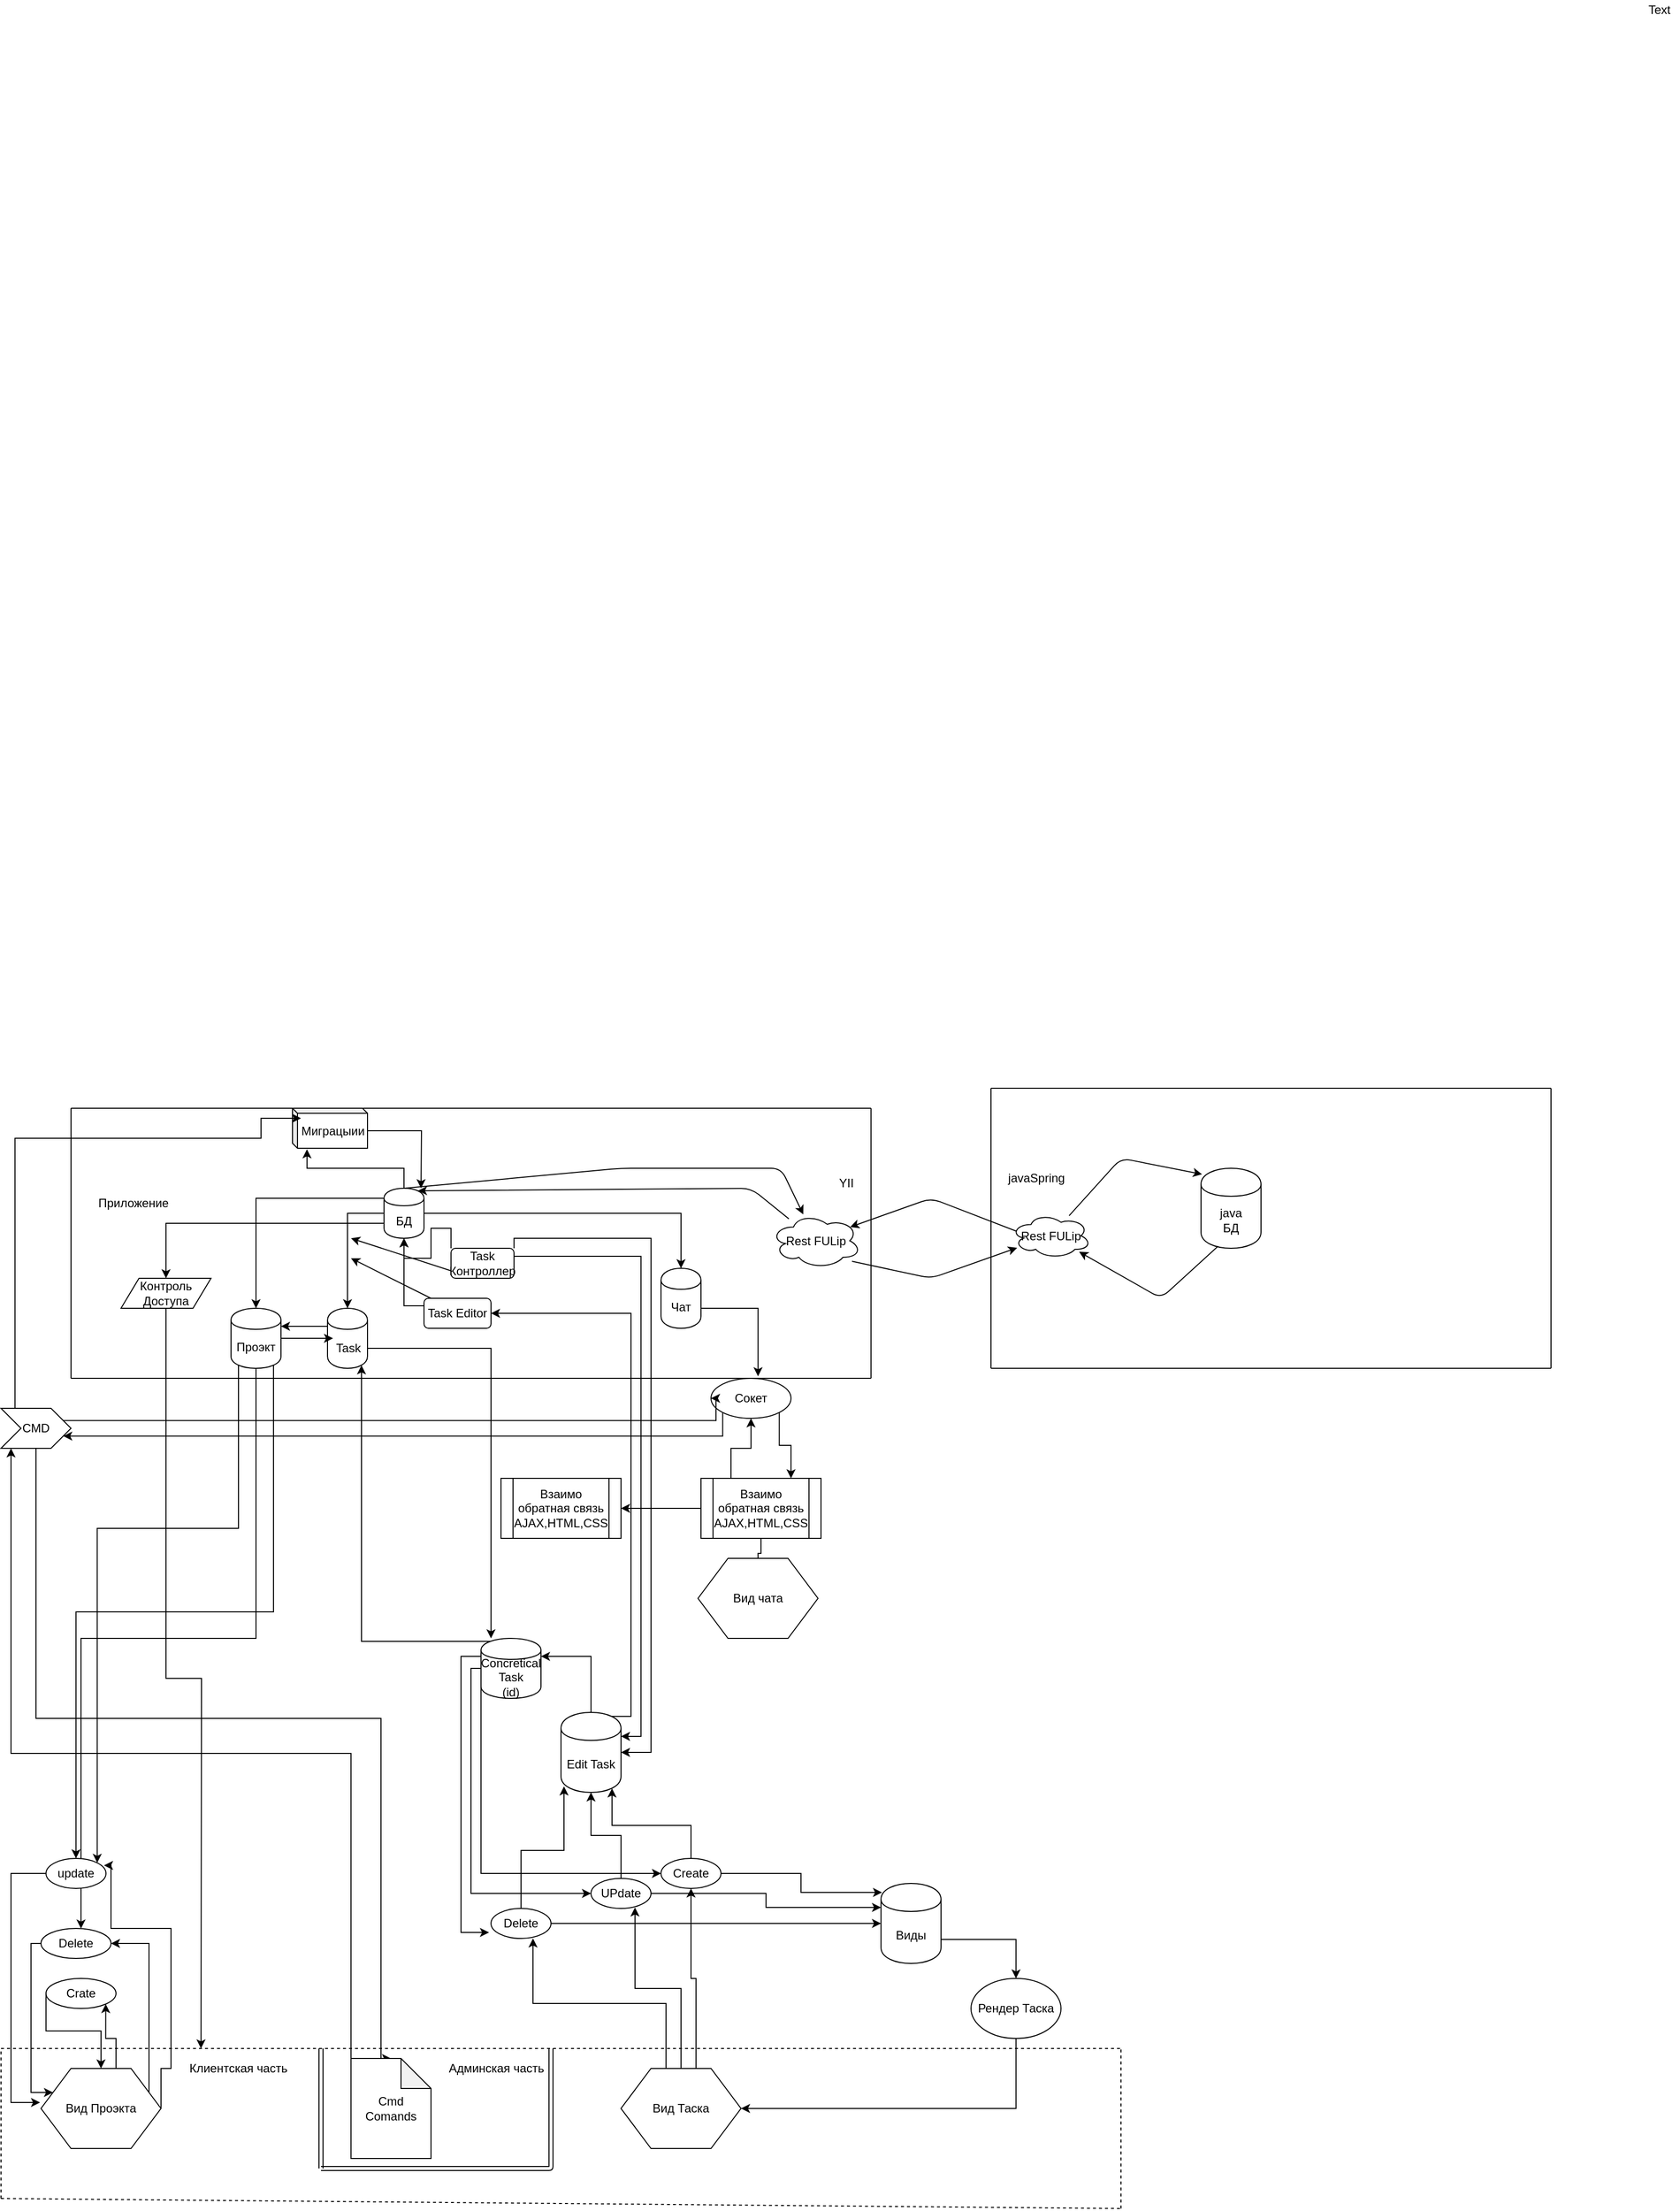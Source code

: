 <mxfile version="12.7.0" type="github"><diagram id="pHRPmIqtmcLInsVRvv9W" name="Page-1"><mxGraphModel dx="1422" dy="1963" grid="1" gridSize="10" guides="1" tooltips="1" connect="1" arrows="1" fold="1" page="1" pageScale="1" pageWidth="827" pageHeight="1169" math="0" shadow="0"><root><mxCell id="0"/><mxCell id="1" parent="0"/><mxCell id="Qgxlo258zVe_u0WC3ZN--4" value="" style="edgeStyle=orthogonalEdgeStyle;rounded=0;orthogonalLoop=1;jettySize=auto;html=1;" parent="1" source="Qgxlo258zVe_u0WC3ZN--1" target="Qgxlo258zVe_u0WC3ZN--3" edge="1"><mxGeometry relative="1" as="geometry"/></mxCell><mxCell id="Qgxlo258zVe_u0WC3ZN--7" style="edgeStyle=elbowEdgeStyle;rounded=0;orthogonalLoop=1;jettySize=auto;elbow=vertical;html=1;entryX=0.5;entryY=0;entryDx=0;entryDy=0;exitX=1;exitY=0.5;exitDx=0;exitDy=0;" parent="1" source="Qgxlo258zVe_u0WC3ZN--1" target="Qgxlo258zVe_u0WC3ZN--6" edge="1"><mxGeometry relative="1" as="geometry"><mxPoint x="480" y="45" as="targetPoint"/><Array as="points"><mxPoint x="480" y="45"/></Array></mxGeometry></mxCell><mxCell id="Qgxlo258zVe_u0WC3ZN--12" style="edgeStyle=elbowEdgeStyle;rounded=0;orthogonalLoop=1;jettySize=auto;elbow=vertical;html=1;exitX=0;exitY=0.3;exitDx=0;exitDy=0;entryX=0.5;entryY=0;entryDx=0;entryDy=0;" parent="1" source="Qgxlo258zVe_u0WC3ZN--1" target="Qgxlo258zVe_u0WC3ZN--11" edge="1"><mxGeometry relative="1" as="geometry"><mxPoint x="180" y="35" as="targetPoint"/><Array as="points"><mxPoint x="330" y="30"/></Array></mxGeometry></mxCell><mxCell id="rWhcrw27TPD7xdTSvtTj-43" style="edgeStyle=orthogonalEdgeStyle;rounded=0;orthogonalLoop=1;jettySize=auto;html=1;exitX=0.5;exitY=0;exitDx=0;exitDy=0;entryX=0.193;entryY=1.025;entryDx=0;entryDy=0;entryPerimeter=0;" edge="1" parent="1" source="Qgxlo258zVe_u0WC3ZN--1" target="rWhcrw27TPD7xdTSvtTj-44"><mxGeometry relative="1" as="geometry"><mxPoint x="310" y="-20" as="targetPoint"/></mxGeometry></mxCell><mxCell id="rWhcrw27TPD7xdTSvtTj-64" style="edgeStyle=orthogonalEdgeStyle;rounded=0;orthogonalLoop=1;jettySize=auto;html=1;exitX=0;exitY=0.7;exitDx=0;exitDy=0;entryX=0.5;entryY=0;entryDx=0;entryDy=0;" edge="1" parent="1" source="Qgxlo258zVe_u0WC3ZN--1" target="rWhcrw27TPD7xdTSvtTj-65"><mxGeometry relative="1" as="geometry"><mxPoint x="190" y="110" as="targetPoint"/></mxGeometry></mxCell><mxCell id="Qgxlo258zVe_u0WC3ZN--1" value="БД" style="shape=cylinder;whiteSpace=wrap;html=1;boundedLbl=1;backgroundOutline=1;" parent="1" vertex="1"><mxGeometry x="393" y="20" width="40" height="50" as="geometry"/></mxCell><mxCell id="Qgxlo258zVe_u0WC3ZN--15" style="edgeStyle=elbowEdgeStyle;rounded=0;orthogonalLoop=1;jettySize=auto;elbow=vertical;html=1;exitX=0;exitY=0.3;exitDx=0;exitDy=0;entryX=1;entryY=0.3;entryDx=0;entryDy=0;" parent="1" source="Qgxlo258zVe_u0WC3ZN--3" target="Qgxlo258zVe_u0WC3ZN--11" edge="1"><mxGeometry relative="1" as="geometry"/></mxCell><mxCell id="Qgxlo258zVe_u0WC3ZN--3" value="" style="shape=cylinder;whiteSpace=wrap;html=1;boundedLbl=1;backgroundOutline=1;" parent="1" vertex="1"><mxGeometry x="336.5" y="140" width="40" height="60" as="geometry"/></mxCell><mxCell id="rWhcrw27TPD7xdTSvtTj-3" style="edgeStyle=orthogonalEdgeStyle;rounded=0;orthogonalLoop=1;jettySize=auto;html=1;" edge="1" parent="1" source="Qgxlo258zVe_u0WC3ZN--5" target="rWhcrw27TPD7xdTSvtTj-1"><mxGeometry relative="1" as="geometry"><Array as="points"><mxPoint x="500" y="180"/></Array></mxGeometry></mxCell><mxCell id="Qgxlo258zVe_u0WC3ZN--5" value="Task&lt;br&gt;" style="text;html=1;align=center;verticalAlign=middle;resizable=0;points=[];autosize=1;" parent="1" vertex="1"><mxGeometry x="336.5" y="170" width="40" height="20" as="geometry"/></mxCell><mxCell id="Qgxlo258zVe_u0WC3ZN--41" style="edgeStyle=elbowEdgeStyle;rounded=0;orthogonalLoop=1;jettySize=auto;elbow=vertical;html=1;exitX=1;exitY=0.5;exitDx=0;exitDy=0;entryX=0.588;entryY=-0.05;entryDx=0;entryDy=0;entryPerimeter=0;" parent="1" source="Qgxlo258zVe_u0WC3ZN--6" target="Qgxlo258zVe_u0WC3ZN--39" edge="1"><mxGeometry relative="1" as="geometry"><mxPoint x="780" y="120" as="targetPoint"/><Array as="points"><mxPoint x="760" y="140"/></Array></mxGeometry></mxCell><mxCell id="Qgxlo258zVe_u0WC3ZN--6" value="Чат" style="shape=cylinder;whiteSpace=wrap;html=1;boundedLbl=1;backgroundOutline=1;" parent="1" vertex="1"><mxGeometry x="670" y="100" width="40" height="60" as="geometry"/></mxCell><mxCell id="Qgxlo258zVe_u0WC3ZN--14" style="edgeStyle=elbowEdgeStyle;rounded=0;orthogonalLoop=1;jettySize=auto;elbow=vertical;html=1;exitX=1;exitY=0.5;exitDx=0;exitDy=0;entryX=0.138;entryY=0;entryDx=0;entryDy=0;entryPerimeter=0;" parent="1" source="Qgxlo258zVe_u0WC3ZN--11" target="Qgxlo258zVe_u0WC3ZN--5" edge="1"><mxGeometry relative="1" as="geometry"/></mxCell><mxCell id="Qgxlo258zVe_u0WC3ZN--23" style="edgeStyle=elbowEdgeStyle;rounded=0;orthogonalLoop=1;jettySize=auto;elbow=vertical;html=1;exitX=0.85;exitY=0.95;exitDx=0;exitDy=0;exitPerimeter=0;entryX=0.5;entryY=0;entryDx=0;entryDy=0;" parent="1" source="Qgxlo258zVe_u0WC3ZN--11" target="Qgxlo258zVe_u0WC3ZN--26" edge="1"><mxGeometry relative="1" as="geometry"><mxPoint x="190" y="230" as="targetPoint"/></mxGeometry></mxCell><mxCell id="Qgxlo258zVe_u0WC3ZN--24" style="edgeStyle=elbowEdgeStyle;rounded=0;orthogonalLoop=1;jettySize=auto;elbow=vertical;html=1;exitX=0.5;exitY=1;exitDx=0;exitDy=0;" parent="1" source="Qgxlo258zVe_u0WC3ZN--11" edge="1" target="Qgxlo258zVe_u0WC3ZN--29"><mxGeometry relative="1" as="geometry"><mxPoint x="130" y="300" as="targetPoint"/><Array as="points"><mxPoint x="90" y="470"/><mxPoint x="140" y="280"/><mxPoint x="170" y="280"/></Array></mxGeometry></mxCell><mxCell id="Qgxlo258zVe_u0WC3ZN--25" style="edgeStyle=elbowEdgeStyle;rounded=0;orthogonalLoop=1;jettySize=auto;elbow=vertical;html=1;exitX=0.15;exitY=0.95;exitDx=0;exitDy=0;exitPerimeter=0;entryX=1;entryY=0;entryDx=0;entryDy=0;" parent="1" source="Qgxlo258zVe_u0WC3ZN--11" edge="1" target="Qgxlo258zVe_u0WC3ZN--26"><mxGeometry relative="1" as="geometry"><mxPoint x="170" y="360" as="targetPoint"/><Array as="points"><mxPoint x="200" y="360"/><mxPoint x="180" y="360"/></Array></mxGeometry></mxCell><mxCell id="Qgxlo258zVe_u0WC3ZN--11" value="Проэкт&lt;br&gt;" style="shape=cylinder;whiteSpace=wrap;html=1;boundedLbl=1;backgroundOutline=1;" parent="1" vertex="1"><mxGeometry x="240" y="140" width="50" height="60" as="geometry"/></mxCell><mxCell id="rWhcrw27TPD7xdTSvtTj-21" style="edgeStyle=orthogonalEdgeStyle;rounded=0;orthogonalLoop=1;jettySize=auto;html=1;exitX=0.5;exitY=0;exitDx=0;exitDy=0;" edge="1" parent="1" source="Qgxlo258zVe_u0WC3ZN--16" target="rWhcrw27TPD7xdTSvtTj-19"><mxGeometry relative="1" as="geometry"/></mxCell><mxCell id="rWhcrw27TPD7xdTSvtTj-27" style="edgeStyle=orthogonalEdgeStyle;rounded=0;orthogonalLoop=1;jettySize=auto;html=1;exitX=1;exitY=0.5;exitDx=0;exitDy=0;entryX=0;entryY=0.3;entryDx=0;entryDy=0;" edge="1" parent="1" source="Qgxlo258zVe_u0WC3ZN--16" target="rWhcrw27TPD7xdTSvtTj-25"><mxGeometry relative="1" as="geometry"/></mxCell><mxCell id="Qgxlo258zVe_u0WC3ZN--16" value="UPdate" style="ellipse;whiteSpace=wrap;html=1;" parent="1" vertex="1"><mxGeometry x="600" y="710" width="60" height="30" as="geometry"/></mxCell><mxCell id="rWhcrw27TPD7xdTSvtTj-20" style="edgeStyle=orthogonalEdgeStyle;rounded=0;orthogonalLoop=1;jettySize=auto;html=1;exitX=0.5;exitY=0;exitDx=0;exitDy=0;entryX=0.05;entryY=0.925;entryDx=0;entryDy=0;entryPerimeter=0;" edge="1" parent="1" source="Qgxlo258zVe_u0WC3ZN--17" target="rWhcrw27TPD7xdTSvtTj-19"><mxGeometry relative="1" as="geometry"/></mxCell><mxCell id="rWhcrw27TPD7xdTSvtTj-28" style="edgeStyle=orthogonalEdgeStyle;rounded=0;orthogonalLoop=1;jettySize=auto;html=1;exitX=1;exitY=0.5;exitDx=0;exitDy=0;entryX=0;entryY=0.5;entryDx=0;entryDy=0;" edge="1" parent="1" source="Qgxlo258zVe_u0WC3ZN--17" target="rWhcrw27TPD7xdTSvtTj-25"><mxGeometry relative="1" as="geometry"/></mxCell><mxCell id="Qgxlo258zVe_u0WC3ZN--17" value="Delete" style="ellipse;whiteSpace=wrap;html=1;" parent="1" vertex="1"><mxGeometry x="500" y="740" width="60" height="30" as="geometry"/></mxCell><mxCell id="rWhcrw27TPD7xdTSvtTj-22" style="edgeStyle=orthogonalEdgeStyle;rounded=0;orthogonalLoop=1;jettySize=auto;html=1;exitX=0.5;exitY=0;exitDx=0;exitDy=0;entryX=0.85;entryY=0.95;entryDx=0;entryDy=0;entryPerimeter=0;" edge="1" parent="1" source="Qgxlo258zVe_u0WC3ZN--18" target="rWhcrw27TPD7xdTSvtTj-19"><mxGeometry relative="1" as="geometry"/></mxCell><mxCell id="rWhcrw27TPD7xdTSvtTj-26" style="edgeStyle=orthogonalEdgeStyle;rounded=0;orthogonalLoop=1;jettySize=auto;html=1;exitX=1;exitY=0.5;exitDx=0;exitDy=0;entryX=0.017;entryY=0.113;entryDx=0;entryDy=0;entryPerimeter=0;" edge="1" parent="1" source="Qgxlo258zVe_u0WC3ZN--18" target="rWhcrw27TPD7xdTSvtTj-25"><mxGeometry relative="1" as="geometry"/></mxCell><mxCell id="Qgxlo258zVe_u0WC3ZN--18" value="Create" style="ellipse;whiteSpace=wrap;html=1;" parent="1" vertex="1"><mxGeometry x="670" y="690" width="60" height="30" as="geometry"/></mxCell><mxCell id="Qgxlo258zVe_u0WC3ZN--33" style="edgeStyle=elbowEdgeStyle;rounded=0;orthogonalLoop=1;jettySize=auto;elbow=vertical;html=1;exitX=0;exitY=0.5;exitDx=0;exitDy=0;entryX=-0.008;entryY=0.425;entryDx=0;entryDy=0;entryPerimeter=0;" parent="1" source="Qgxlo258zVe_u0WC3ZN--26" target="Qgxlo258zVe_u0WC3ZN--30" edge="1"><mxGeometry relative="1" as="geometry"><mxPoint x="-30" y="890" as="targetPoint"/><Array as="points"><mxPoint x="20" y="740"/></Array></mxGeometry></mxCell><mxCell id="Qgxlo258zVe_u0WC3ZN--26" value="update" style="ellipse;whiteSpace=wrap;html=1;" parent="1" vertex="1"><mxGeometry x="55" y="690" width="60" height="30" as="geometry"/></mxCell><mxCell id="Qgxlo258zVe_u0WC3ZN--35" style="edgeStyle=elbowEdgeStyle;rounded=0;orthogonalLoop=1;jettySize=auto;elbow=vertical;html=1;exitX=0;exitY=0.5;exitDx=0;exitDy=0;" parent="1" source="Qgxlo258zVe_u0WC3ZN--27" target="Qgxlo258zVe_u0WC3ZN--30" edge="1"><mxGeometry relative="1" as="geometry"/></mxCell><mxCell id="Qgxlo258zVe_u0WC3ZN--27" value="Crate&lt;br&gt;" style="ellipse;whiteSpace=wrap;html=1;" parent="1" vertex="1"><mxGeometry x="55" y="810" width="70" height="30" as="geometry"/></mxCell><mxCell id="Qgxlo258zVe_u0WC3ZN--34" style="edgeStyle=elbowEdgeStyle;rounded=0;orthogonalLoop=1;jettySize=auto;elbow=vertical;html=1;exitX=0;exitY=0.5;exitDx=0;exitDy=0;entryX=0;entryY=0.25;entryDx=0;entryDy=0;" parent="1" source="Qgxlo258zVe_u0WC3ZN--29" target="Qgxlo258zVe_u0WC3ZN--30" edge="1"><mxGeometry relative="1" as="geometry"><Array as="points"><mxPoint x="40" y="840"/></Array></mxGeometry></mxCell><mxCell id="Qgxlo258zVe_u0WC3ZN--29" value="Delete" style="ellipse;whiteSpace=wrap;html=1;" parent="1" vertex="1"><mxGeometry x="50" y="760" width="70" height="30" as="geometry"/></mxCell><mxCell id="byfIf1aFrJ1yHOEh9ety-9" style="edgeStyle=orthogonalEdgeStyle;rounded=0;orthogonalLoop=1;jettySize=auto;html=1;exitX=0.625;exitY=0;exitDx=0;exitDy=0;entryX=1;entryY=1;entryDx=0;entryDy=0;" parent="1" source="Qgxlo258zVe_u0WC3ZN--30" target="Qgxlo258zVe_u0WC3ZN--27" edge="1"><mxGeometry relative="1" as="geometry"/></mxCell><mxCell id="byfIf1aFrJ1yHOEh9ety-10" style="edgeStyle=orthogonalEdgeStyle;rounded=0;orthogonalLoop=1;jettySize=auto;html=1;exitX=1;exitY=0.25;exitDx=0;exitDy=0;entryX=1;entryY=0.5;entryDx=0;entryDy=0;" parent="1" source="Qgxlo258zVe_u0WC3ZN--30" target="Qgxlo258zVe_u0WC3ZN--29" edge="1"><mxGeometry relative="1" as="geometry"/></mxCell><mxCell id="byfIf1aFrJ1yHOEh9ety-11" style="edgeStyle=orthogonalEdgeStyle;rounded=0;orthogonalLoop=1;jettySize=auto;html=1;exitX=1;exitY=0.5;exitDx=0;exitDy=0;entryX=0.967;entryY=0.233;entryDx=0;entryDy=0;entryPerimeter=0;" parent="1" source="Qgxlo258zVe_u0WC3ZN--30" target="Qgxlo258zVe_u0WC3ZN--26" edge="1"><mxGeometry relative="1" as="geometry"><mxPoint x="120" y="700" as="targetPoint"/><Array as="points"><mxPoint x="180" y="900"/><mxPoint x="180" y="760"/><mxPoint x="120" y="760"/><mxPoint x="120" y="697"/></Array></mxGeometry></mxCell><mxCell id="Qgxlo258zVe_u0WC3ZN--30" value="Вид Проэкта" style="shape=hexagon;perimeter=hexagonPerimeter2;whiteSpace=wrap;html=1;" parent="1" vertex="1"><mxGeometry x="50" y="900" width="120" height="80" as="geometry"/></mxCell><mxCell id="rWhcrw27TPD7xdTSvtTj-30" style="edgeStyle=orthogonalEdgeStyle;rounded=0;orthogonalLoop=1;jettySize=auto;html=1;exitX=0.625;exitY=0;exitDx=0;exitDy=0;" edge="1" parent="1" source="Qgxlo258zVe_u0WC3ZN--32" target="Qgxlo258zVe_u0WC3ZN--18"><mxGeometry relative="1" as="geometry"/></mxCell><mxCell id="rWhcrw27TPD7xdTSvtTj-31" style="edgeStyle=orthogonalEdgeStyle;rounded=0;orthogonalLoop=1;jettySize=auto;html=1;exitX=0.5;exitY=0;exitDx=0;exitDy=0;entryX=0.733;entryY=0.967;entryDx=0;entryDy=0;entryPerimeter=0;" edge="1" parent="1" source="Qgxlo258zVe_u0WC3ZN--32" target="Qgxlo258zVe_u0WC3ZN--16"><mxGeometry relative="1" as="geometry"/></mxCell><mxCell id="rWhcrw27TPD7xdTSvtTj-32" style="edgeStyle=orthogonalEdgeStyle;rounded=0;orthogonalLoop=1;jettySize=auto;html=1;exitX=0.375;exitY=0;exitDx=0;exitDy=0;entryX=0.7;entryY=1;entryDx=0;entryDy=0;entryPerimeter=0;" edge="1" parent="1" source="Qgxlo258zVe_u0WC3ZN--32" target="Qgxlo258zVe_u0WC3ZN--17"><mxGeometry relative="1" as="geometry"><mxPoint x="550" y="780" as="targetPoint"/></mxGeometry></mxCell><mxCell id="Qgxlo258zVe_u0WC3ZN--32" value="Вид Таска" style="shape=hexagon;perimeter=hexagonPerimeter2;whiteSpace=wrap;html=1;" parent="1" vertex="1"><mxGeometry x="630" y="900" width="120" height="80" as="geometry"/></mxCell><mxCell id="Qgxlo258zVe_u0WC3ZN--42" style="edgeStyle=elbowEdgeStyle;rounded=0;orthogonalLoop=1;jettySize=auto;elbow=vertical;html=1;exitX=1;exitY=1;exitDx=0;exitDy=0;entryX=0.75;entryY=0;entryDx=0;entryDy=0;" parent="1" source="Qgxlo258zVe_u0WC3ZN--39" target="Qgxlo258zVe_u0WC3ZN--40" edge="1"><mxGeometry relative="1" as="geometry"/></mxCell><mxCell id="rWhcrw27TPD7xdTSvtTj-47" style="edgeStyle=orthogonalEdgeStyle;rounded=0;orthogonalLoop=1;jettySize=auto;html=1;exitX=0;exitY=1;exitDx=0;exitDy=0;entryX=1;entryY=0.75;entryDx=0;entryDy=0;" edge="1" parent="1" source="Qgxlo258zVe_u0WC3ZN--39" target="rWhcrw27TPD7xdTSvtTj-45"><mxGeometry relative="1" as="geometry"><Array as="points"><mxPoint x="732" y="268"/></Array></mxGeometry></mxCell><mxCell id="Qgxlo258zVe_u0WC3ZN--39" value="Сокет&lt;br&gt;" style="ellipse;whiteSpace=wrap;html=1;" parent="1" vertex="1"><mxGeometry x="720" y="210" width="80" height="40" as="geometry"/></mxCell><mxCell id="Qgxlo258zVe_u0WC3ZN--43" style="edgeStyle=elbowEdgeStyle;rounded=0;orthogonalLoop=1;jettySize=auto;elbow=vertical;html=1;exitX=0.25;exitY=0;exitDx=0;exitDy=0;entryX=0.5;entryY=1;entryDx=0;entryDy=0;" parent="1" source="Qgxlo258zVe_u0WC3ZN--40" target="Qgxlo258zVe_u0WC3ZN--39" edge="1"><mxGeometry relative="1" as="geometry"/></mxCell><mxCell id="Qgxlo258zVe_u0WC3ZN--44" style="edgeStyle=elbowEdgeStyle;rounded=0;orthogonalLoop=1;jettySize=auto;elbow=vertical;html=1;exitX=0.5;exitY=1;exitDx=0;exitDy=0;" parent="1" source="Qgxlo258zVe_u0WC3ZN--40" edge="1"><mxGeometry relative="1" as="geometry"><mxPoint x="767" y="400" as="targetPoint"/></mxGeometry></mxCell><mxCell id="rWhcrw27TPD7xdTSvtTj-49" value="" style="edgeStyle=orthogonalEdgeStyle;rounded=0;orthogonalLoop=1;jettySize=auto;html=1;" edge="1" parent="1" source="Qgxlo258zVe_u0WC3ZN--40" target="rWhcrw27TPD7xdTSvtTj-48"><mxGeometry relative="1" as="geometry"/></mxCell><mxCell id="Qgxlo258zVe_u0WC3ZN--40" value="Взаимо обратная связь&lt;br&gt;AJAX,HTML,CSS" style="shape=process;whiteSpace=wrap;html=1;backgroundOutline=1;" parent="1" vertex="1"><mxGeometry x="710" y="310" width="120" height="60" as="geometry"/></mxCell><mxCell id="rWhcrw27TPD7xdTSvtTj-48" value="Взаимо обратная связь&lt;br&gt;AJAX,HTML,CSS" style="shape=process;whiteSpace=wrap;html=1;backgroundOutline=1;" vertex="1" parent="1"><mxGeometry x="510" y="310" width="120" height="60" as="geometry"/></mxCell><mxCell id="Qgxlo258zVe_u0WC3ZN--45" value="Вид чата" style="shape=hexagon;perimeter=hexagonPerimeter2;whiteSpace=wrap;html=1;" parent="1" vertex="1"><mxGeometry x="707" y="390" width="120" height="80" as="geometry"/></mxCell><mxCell id="Qgxlo258zVe_u0WC3ZN--47" value="" style="endArrow=none;html=1;" parent="1" edge="1"><mxGeometry width="50" height="50" relative="1" as="geometry"><mxPoint x="80" y="210" as="sourcePoint"/><mxPoint x="880" y="210" as="targetPoint"/></mxGeometry></mxCell><mxCell id="Qgxlo258zVe_u0WC3ZN--48" value="" style="endArrow=none;html=1;" parent="1" edge="1"><mxGeometry width="50" height="50" relative="1" as="geometry"><mxPoint x="880" y="-60" as="sourcePoint"/><mxPoint x="880" y="210" as="targetPoint"/></mxGeometry></mxCell><mxCell id="Qgxlo258zVe_u0WC3ZN--49" value="" style="endArrow=none;html=1;" parent="1" edge="1"><mxGeometry width="50" height="50" relative="1" as="geometry"><mxPoint x="80" y="-60" as="sourcePoint"/><mxPoint x="80" y="210" as="targetPoint"/></mxGeometry></mxCell><mxCell id="Qgxlo258zVe_u0WC3ZN--50" value="Приложение" style="text;html=1;align=center;verticalAlign=middle;resizable=0;points=[];autosize=1;" parent="1" vertex="1"><mxGeometry x="97" y="25" width="90" height="20" as="geometry"/></mxCell><mxCell id="Qgxlo258zVe_u0WC3ZN--51" value="Rest FULip&lt;br&gt;" style="ellipse;shape=cloud;whiteSpace=wrap;html=1;" parent="1" vertex="1"><mxGeometry x="780" y="45" width="90" height="55" as="geometry"/></mxCell><mxCell id="Qgxlo258zVe_u0WC3ZN--52" value="" style="endArrow=none;html=1;" parent="1" edge="1"><mxGeometry width="50" height="50" relative="1" as="geometry"><mxPoint x="1000" y="200" as="sourcePoint"/><mxPoint x="1000" y="-80" as="targetPoint"/></mxGeometry></mxCell><mxCell id="Qgxlo258zVe_u0WC3ZN--53" value="" style="endArrow=none;html=1;" parent="1" edge="1"><mxGeometry width="50" height="50" relative="1" as="geometry"><mxPoint x="1000" y="200" as="sourcePoint"/><mxPoint x="1560" y="200" as="targetPoint"/></mxGeometry></mxCell><mxCell id="Qgxlo258zVe_u0WC3ZN--55" value="javaSpring" style="text;html=1;align=center;verticalAlign=middle;resizable=0;points=[];autosize=1;" parent="1" vertex="1"><mxGeometry x="1010" width="70" height="20" as="geometry"/></mxCell><mxCell id="Qgxlo258zVe_u0WC3ZN--56" value="YII" style="text;html=1;align=center;verticalAlign=middle;resizable=0;points=[];autosize=1;" parent="1" vertex="1"><mxGeometry x="840" y="5" width="30" height="20" as="geometry"/></mxCell><mxCell id="Qgxlo258zVe_u0WC3ZN--57" value="Rest FULip" style="ellipse;shape=cloud;whiteSpace=wrap;html=1;" parent="1" vertex="1"><mxGeometry x="1020" y="45" width="80" height="45" as="geometry"/></mxCell><mxCell id="Qgxlo258zVe_u0WC3ZN--58" value="" style="endArrow=classic;html=1;exitX=0.9;exitY=0.873;exitDx=0;exitDy=0;exitPerimeter=0;" parent="1" source="Qgxlo258zVe_u0WC3ZN--51" target="Qgxlo258zVe_u0WC3ZN--57" edge="1"><mxGeometry width="50" height="50" relative="1" as="geometry"><mxPoint x="50" y="760" as="sourcePoint"/><mxPoint x="100" y="710" as="targetPoint"/><Array as="points"><mxPoint x="940" y="110"/></Array></mxGeometry></mxCell><mxCell id="Qgxlo258zVe_u0WC3ZN--59" value="" style="endArrow=classic;html=1;entryX=0.88;entryY=0.25;entryDx=0;entryDy=0;entryPerimeter=0;exitX=0.07;exitY=0.4;exitDx=0;exitDy=0;exitPerimeter=0;" parent="1" source="Qgxlo258zVe_u0WC3ZN--57" target="Qgxlo258zVe_u0WC3ZN--51" edge="1"><mxGeometry width="50" height="50" relative="1" as="geometry"><mxPoint x="920" y="100" as="sourcePoint"/><mxPoint x="970" y="50" as="targetPoint"/><Array as="points"><mxPoint x="940" y="30"/></Array></mxGeometry></mxCell><mxCell id="Qgxlo258zVe_u0WC3ZN--60" value="" style="endArrow=classic;html=1;entryX=0.85;entryY=0.05;entryDx=0;entryDy=0;entryPerimeter=0;" parent="1" source="Qgxlo258zVe_u0WC3ZN--51" target="Qgxlo258zVe_u0WC3ZN--1" edge="1"><mxGeometry width="50" height="50" relative="1" as="geometry"><mxPoint x="820" y="10" as="sourcePoint"/><mxPoint x="760" y="10" as="targetPoint"/><Array as="points"><mxPoint x="760" y="20"/></Array></mxGeometry></mxCell><mxCell id="Qgxlo258zVe_u0WC3ZN--61" value="" style="endArrow=classic;html=1;exitX=0.5;exitY=0;exitDx=0;exitDy=0;" parent="1" source="Qgxlo258zVe_u0WC3ZN--1" target="Qgxlo258zVe_u0WC3ZN--51" edge="1"><mxGeometry width="50" height="50" relative="1" as="geometry"><mxPoint x="780" y="160" as="sourcePoint"/><mxPoint x="820" as="targetPoint"/><Array as="points"><mxPoint x="630"/><mxPoint x="790"/></Array></mxGeometry></mxCell><mxCell id="Qgxlo258zVe_u0WC3ZN--62" value="java&lt;br&gt;БД" style="shape=cylinder;whiteSpace=wrap;html=1;boundedLbl=1;backgroundOutline=1;" parent="1" vertex="1"><mxGeometry x="1210" width="60" height="80" as="geometry"/></mxCell><mxCell id="Qgxlo258zVe_u0WC3ZN--63" value="" style="endArrow=classic;html=1;entryX=0.017;entryY=0.075;entryDx=0;entryDy=0;entryPerimeter=0;" parent="1" source="Qgxlo258zVe_u0WC3ZN--57" target="Qgxlo258zVe_u0WC3ZN--62" edge="1"><mxGeometry width="50" height="50" relative="1" as="geometry"><mxPoint x="1120" y="50" as="sourcePoint"/><mxPoint x="1170" as="targetPoint"/><Array as="points"><mxPoint x="1130" y="-10"/></Array></mxGeometry></mxCell><mxCell id="Qgxlo258zVe_u0WC3ZN--64" value="" style="endArrow=classic;html=1;exitX=0.283;exitY=0.975;exitDx=0;exitDy=0;exitPerimeter=0;" parent="1" source="Qgxlo258zVe_u0WC3ZN--62" target="Qgxlo258zVe_u0WC3ZN--57" edge="1"><mxGeometry width="50" height="50" relative="1" as="geometry"><mxPoint x="1160" y="140" as="sourcePoint"/><mxPoint x="1210" y="90" as="targetPoint"/><Array as="points"><mxPoint x="1170" y="130"/></Array></mxGeometry></mxCell><mxCell id="Qgxlo258zVe_u0WC3ZN--65" value="" style="endArrow=none;html=1;" parent="1" edge="1"><mxGeometry width="50" height="50" relative="1" as="geometry"><mxPoint x="80" y="-60" as="sourcePoint"/><mxPoint x="880" y="-60" as="targetPoint"/></mxGeometry></mxCell><mxCell id="Qgxlo258zVe_u0WC3ZN--67" value="" style="endArrow=none;html=1;" parent="1" edge="1"><mxGeometry width="50" height="50" relative="1" as="geometry"><mxPoint x="1000" y="-80" as="sourcePoint"/><mxPoint x="1560" y="-80" as="targetPoint"/></mxGeometry></mxCell><mxCell id="Qgxlo258zVe_u0WC3ZN--68" value="" style="endArrow=none;html=1;" parent="1" edge="1"><mxGeometry width="50" height="50" relative="1" as="geometry"><mxPoint x="1560" y="200" as="sourcePoint"/><mxPoint x="1560" y="-80" as="targetPoint"/></mxGeometry></mxCell><mxCell id="Qgxlo258zVe_u0WC3ZN--69" value="Text" style="text;html=1;align=center;verticalAlign=middle;resizable=0;points=[];autosize=1;" parent="1" vertex="1"><mxGeometry x="1648" y="-1168" width="40" height="20" as="geometry"/></mxCell><mxCell id="byfIf1aFrJ1yHOEh9ety-4" style="edgeStyle=orthogonalEdgeStyle;rounded=0;orthogonalLoop=1;jettySize=auto;html=1;exitX=0;exitY=0;exitDx=0;exitDy=0;entryX=0.5;entryY=1;entryDx=0;entryDy=0;" parent="1" source="byfIf1aFrJ1yHOEh9ety-1" target="Qgxlo258zVe_u0WC3ZN--1" edge="1"><mxGeometry relative="1" as="geometry"/></mxCell><mxCell id="rWhcrw27TPD7xdTSvtTj-38" style="edgeStyle=orthogonalEdgeStyle;rounded=0;orthogonalLoop=1;jettySize=auto;html=1;exitX=1;exitY=0.75;exitDx=0;exitDy=0;entryX=1;entryY=0.3;entryDx=0;entryDy=0;" edge="1" parent="1" source="byfIf1aFrJ1yHOEh9ety-1" target="rWhcrw27TPD7xdTSvtTj-19"><mxGeometry relative="1" as="geometry"><Array as="points"><mxPoint x="523" y="88"/><mxPoint x="650" y="88"/><mxPoint x="650" y="568"/></Array></mxGeometry></mxCell><mxCell id="rWhcrw27TPD7xdTSvtTj-39" style="edgeStyle=orthogonalEdgeStyle;rounded=0;orthogonalLoop=1;jettySize=auto;html=1;exitX=1;exitY=0;exitDx=0;exitDy=0;entryX=1;entryY=0.5;entryDx=0;entryDy=0;" edge="1" parent="1" source="byfIf1aFrJ1yHOEh9ety-1" target="rWhcrw27TPD7xdTSvtTj-19"><mxGeometry relative="1" as="geometry"><Array as="points"><mxPoint x="523" y="70"/><mxPoint x="660" y="70"/><mxPoint x="660" y="584"/></Array></mxGeometry></mxCell><mxCell id="byfIf1aFrJ1yHOEh9ety-1" value="Task Контроллер&lt;br&gt;" style="rounded=1;whiteSpace=wrap;html=1;" parent="1" vertex="1"><mxGeometry x="460" y="80" width="63" height="30" as="geometry"/></mxCell><mxCell id="byfIf1aFrJ1yHOEh9ety-5" style="edgeStyle=orthogonalEdgeStyle;rounded=0;orthogonalLoop=1;jettySize=auto;html=1;exitX=0;exitY=0.25;exitDx=0;exitDy=0;entryX=0.5;entryY=1;entryDx=0;entryDy=0;" parent="1" source="byfIf1aFrJ1yHOEh9ety-2" target="Qgxlo258zVe_u0WC3ZN--1" edge="1"><mxGeometry relative="1" as="geometry"/></mxCell><mxCell id="byfIf1aFrJ1yHOEh9ety-2" value="Task Editor&lt;br&gt;" style="rounded=1;whiteSpace=wrap;html=1;" parent="1" vertex="1"><mxGeometry x="433" y="130" width="67" height="30" as="geometry"/></mxCell><mxCell id="byfIf1aFrJ1yHOEh9ety-12" value="" style="endArrow=classic;html=1;exitX=0.104;exitY=0;exitDx=0;exitDy=0;exitPerimeter=0;" parent="1" source="byfIf1aFrJ1yHOEh9ety-2" edge="1"><mxGeometry width="50" height="50" relative="1" as="geometry"><mxPoint x="410" y="110" as="sourcePoint"/><mxPoint x="360" y="90" as="targetPoint"/></mxGeometry></mxCell><mxCell id="byfIf1aFrJ1yHOEh9ety-13" value="" style="endArrow=classic;html=1;exitX=0;exitY=0.75;exitDx=0;exitDy=0;" parent="1" source="byfIf1aFrJ1yHOEh9ety-1" edge="1"><mxGeometry width="50" height="50" relative="1" as="geometry"><mxPoint x="450" y="110" as="sourcePoint"/><mxPoint x="360" y="70" as="targetPoint"/></mxGeometry></mxCell><mxCell id="rWhcrw27TPD7xdTSvtTj-7" style="edgeStyle=orthogonalEdgeStyle;rounded=0;orthogonalLoop=1;jettySize=auto;html=1;exitX=0;exitY=0.3;exitDx=0;exitDy=0;entryX=-0.033;entryY=0.8;entryDx=0;entryDy=0;entryPerimeter=0;" edge="1" parent="1" source="rWhcrw27TPD7xdTSvtTj-1" target="Qgxlo258zVe_u0WC3ZN--17"><mxGeometry relative="1" as="geometry"><Array as="points"><mxPoint x="470" y="488"/><mxPoint x="470" y="764"/></Array></mxGeometry></mxCell><mxCell id="rWhcrw27TPD7xdTSvtTj-10" style="edgeStyle=orthogonalEdgeStyle;rounded=0;orthogonalLoop=1;jettySize=auto;html=1;exitX=0;exitY=0.5;exitDx=0;exitDy=0;entryX=0;entryY=0.5;entryDx=0;entryDy=0;" edge="1" parent="1" source="rWhcrw27TPD7xdTSvtTj-1" target="Qgxlo258zVe_u0WC3ZN--16"><mxGeometry relative="1" as="geometry"><Array as="points"><mxPoint x="480" y="500"/><mxPoint x="480" y="725"/></Array></mxGeometry></mxCell><mxCell id="rWhcrw27TPD7xdTSvtTj-12" style="edgeStyle=orthogonalEdgeStyle;rounded=0;orthogonalLoop=1;jettySize=auto;html=1;exitX=0;exitY=0.7;exitDx=0;exitDy=0;entryX=0;entryY=0.5;entryDx=0;entryDy=0;" edge="1" parent="1" source="rWhcrw27TPD7xdTSvtTj-1" target="Qgxlo258zVe_u0WC3ZN--18"><mxGeometry relative="1" as="geometry"><Array as="points"><mxPoint x="490" y="705"/></Array></mxGeometry></mxCell><mxCell id="rWhcrw27TPD7xdTSvtTj-24" style="edgeStyle=orthogonalEdgeStyle;rounded=0;orthogonalLoop=1;jettySize=auto;html=1;exitX=0.15;exitY=0.05;exitDx=0;exitDy=0;exitPerimeter=0;entryX=0.85;entryY=0.95;entryDx=0;entryDy=0;entryPerimeter=0;" edge="1" parent="1" source="rWhcrw27TPD7xdTSvtTj-1" target="Qgxlo258zVe_u0WC3ZN--3"><mxGeometry relative="1" as="geometry"/></mxCell><mxCell id="rWhcrw27TPD7xdTSvtTj-1" value="Concretical&lt;br&gt;Task&lt;br&gt;(id)" style="shape=cylinder;whiteSpace=wrap;html=1;boundedLbl=1;backgroundOutline=1;" vertex="1" parent="1"><mxGeometry x="490" y="470" width="60" height="60" as="geometry"/></mxCell><mxCell id="rWhcrw27TPD7xdTSvtTj-23" style="edgeStyle=orthogonalEdgeStyle;rounded=0;orthogonalLoop=1;jettySize=auto;html=1;exitX=0.5;exitY=0;exitDx=0;exitDy=0;entryX=1;entryY=0.3;entryDx=0;entryDy=0;" edge="1" parent="1" source="rWhcrw27TPD7xdTSvtTj-19" target="rWhcrw27TPD7xdTSvtTj-1"><mxGeometry relative="1" as="geometry"/></mxCell><mxCell id="rWhcrw27TPD7xdTSvtTj-37" style="edgeStyle=orthogonalEdgeStyle;rounded=0;orthogonalLoop=1;jettySize=auto;html=1;exitX=0.85;exitY=0.05;exitDx=0;exitDy=0;exitPerimeter=0;entryX=1;entryY=0.5;entryDx=0;entryDy=0;" edge="1" parent="1" source="rWhcrw27TPD7xdTSvtTj-19" target="byfIf1aFrJ1yHOEh9ety-2"><mxGeometry relative="1" as="geometry"><Array as="points"><mxPoint x="640" y="548"/><mxPoint x="640" y="145"/></Array></mxGeometry></mxCell><mxCell id="rWhcrw27TPD7xdTSvtTj-19" value="Edit Task" style="shape=cylinder;whiteSpace=wrap;html=1;boundedLbl=1;backgroundOutline=1;" vertex="1" parent="1"><mxGeometry x="570" y="544" width="60" height="80" as="geometry"/></mxCell><mxCell id="rWhcrw27TPD7xdTSvtTj-34" style="edgeStyle=orthogonalEdgeStyle;rounded=0;orthogonalLoop=1;jettySize=auto;html=1;exitX=1;exitY=0.7;exitDx=0;exitDy=0;entryX=0.5;entryY=0;entryDx=0;entryDy=0;" edge="1" parent="1" source="rWhcrw27TPD7xdTSvtTj-25" target="rWhcrw27TPD7xdTSvtTj-33"><mxGeometry relative="1" as="geometry"/></mxCell><mxCell id="rWhcrw27TPD7xdTSvtTj-25" value="Виды" style="shape=cylinder;whiteSpace=wrap;html=1;boundedLbl=1;backgroundOutline=1;" vertex="1" parent="1"><mxGeometry x="890" y="715" width="60" height="80" as="geometry"/></mxCell><mxCell id="rWhcrw27TPD7xdTSvtTj-35" style="edgeStyle=orthogonalEdgeStyle;rounded=0;orthogonalLoop=1;jettySize=auto;html=1;exitX=0.5;exitY=1;exitDx=0;exitDy=0;entryX=1;entryY=0.5;entryDx=0;entryDy=0;" edge="1" parent="1" source="rWhcrw27TPD7xdTSvtTj-33" target="Qgxlo258zVe_u0WC3ZN--32"><mxGeometry relative="1" as="geometry"/></mxCell><mxCell id="rWhcrw27TPD7xdTSvtTj-33" value="Рендер Таска" style="ellipse;whiteSpace=wrap;html=1;" vertex="1" parent="1"><mxGeometry x="980" y="810" width="90" height="60" as="geometry"/></mxCell><mxCell id="rWhcrw27TPD7xdTSvtTj-51" style="edgeStyle=orthogonalEdgeStyle;rounded=0;orthogonalLoop=1;jettySize=auto;html=1;exitX=0;exitY=0;exitDx=75;exitDy=22.5;exitPerimeter=0;" edge="1" parent="1" source="rWhcrw27TPD7xdTSvtTj-44"><mxGeometry relative="1" as="geometry"><mxPoint x="430" y="20" as="targetPoint"/></mxGeometry></mxCell><mxCell id="rWhcrw27TPD7xdTSvtTj-44" value="Миграцыии" style="shape=cube;whiteSpace=wrap;html=1;boundedLbl=1;backgroundOutline=1;darkOpacity=0.05;darkOpacity2=0.1;size=5;" vertex="1" parent="1"><mxGeometry x="301.5" y="-60" width="75" height="40" as="geometry"/></mxCell><mxCell id="rWhcrw27TPD7xdTSvtTj-46" style="edgeStyle=orthogonalEdgeStyle;rounded=0;orthogonalLoop=1;jettySize=auto;html=1;exitX=1;exitY=0.25;exitDx=0;exitDy=0;entryX=0;entryY=0.5;entryDx=0;entryDy=0;" edge="1" parent="1" source="rWhcrw27TPD7xdTSvtTj-45" target="Qgxlo258zVe_u0WC3ZN--39"><mxGeometry relative="1" as="geometry"><Array as="points"><mxPoint x="725" y="252"/><mxPoint x="725" y="230"/></Array></mxGeometry></mxCell><mxCell id="rWhcrw27TPD7xdTSvtTj-50" style="edgeStyle=orthogonalEdgeStyle;rounded=0;orthogonalLoop=1;jettySize=auto;html=1;exitX=0;exitY=0.25;exitDx=0;exitDy=0;" edge="1" parent="1" source="rWhcrw27TPD7xdTSvtTj-45"><mxGeometry relative="1" as="geometry"><mxPoint x="310" y="-50" as="targetPoint"/><Array as="points"><mxPoint x="24" y="-30"/><mxPoint x="270" y="-30"/><mxPoint x="270" y="-50"/></Array></mxGeometry></mxCell><mxCell id="rWhcrw27TPD7xdTSvtTj-54" style="edgeStyle=orthogonalEdgeStyle;rounded=0;orthogonalLoop=1;jettySize=auto;html=1;exitX=0.5;exitY=1;exitDx=0;exitDy=0;entryX=0.5;entryY=0;entryDx=0;entryDy=0;entryPerimeter=0;" edge="1" parent="1" source="rWhcrw27TPD7xdTSvtTj-45" target="rWhcrw27TPD7xdTSvtTj-52"><mxGeometry relative="1" as="geometry"><Array as="points"><mxPoint x="45" y="550"/><mxPoint x="390" y="550"/></Array></mxGeometry></mxCell><mxCell id="rWhcrw27TPD7xdTSvtTj-45" value="CMD" style="shape=step;perimeter=stepPerimeter;whiteSpace=wrap;html=1;fixedSize=1;" vertex="1" parent="1"><mxGeometry x="10" y="240" width="70" height="40" as="geometry"/></mxCell><mxCell id="rWhcrw27TPD7xdTSvtTj-53" style="edgeStyle=orthogonalEdgeStyle;rounded=0;orthogonalLoop=1;jettySize=auto;html=1;exitX=0;exitY=0;exitDx=0;exitDy=0;exitPerimeter=0;entryX=0.143;entryY=1;entryDx=0;entryDy=0;entryPerimeter=0;" edge="1" parent="1" source="rWhcrw27TPD7xdTSvtTj-52" target="rWhcrw27TPD7xdTSvtTj-45"><mxGeometry relative="1" as="geometry"/></mxCell><mxCell id="rWhcrw27TPD7xdTSvtTj-52" value="Cmd&lt;br&gt;Comands" style="shape=note;whiteSpace=wrap;html=1;backgroundOutline=1;darkOpacity=0.05;" vertex="1" parent="1"><mxGeometry x="360" y="890" width="80" height="100" as="geometry"/></mxCell><mxCell id="rWhcrw27TPD7xdTSvtTj-56" value="" style="endArrow=none;dashed=1;html=1;" edge="1" parent="1"><mxGeometry width="50" height="50" relative="1" as="geometry"><mxPoint x="10" y="880" as="sourcePoint"/><mxPoint x="1130" y="880" as="targetPoint"/></mxGeometry></mxCell><mxCell id="rWhcrw27TPD7xdTSvtTj-57" value="" style="endArrow=none;dashed=1;html=1;" edge="1" parent="1"><mxGeometry width="50" height="50" relative="1" as="geometry"><mxPoint x="1130" y="1040" as="sourcePoint"/><mxPoint x="1130" y="880" as="targetPoint"/></mxGeometry></mxCell><mxCell id="rWhcrw27TPD7xdTSvtTj-58" value="" style="endArrow=none;dashed=1;html=1;" edge="1" parent="1"><mxGeometry width="50" height="50" relative="1" as="geometry"><mxPoint x="10" y="1030" as="sourcePoint"/><mxPoint x="1130" y="1040" as="targetPoint"/></mxGeometry></mxCell><mxCell id="rWhcrw27TPD7xdTSvtTj-59" value="" style="endArrow=none;dashed=1;html=1;" edge="1" parent="1"><mxGeometry width="50" height="50" relative="1" as="geometry"><mxPoint x="10" y="1030" as="sourcePoint"/><mxPoint x="10" y="880" as="targetPoint"/></mxGeometry></mxCell><mxCell id="rWhcrw27TPD7xdTSvtTj-60" value="" style="shape=link;html=1;" edge="1" parent="1"><mxGeometry width="50" height="50" relative="1" as="geometry"><mxPoint x="330" y="1000" as="sourcePoint"/><mxPoint x="330" y="880" as="targetPoint"/></mxGeometry></mxCell><mxCell id="rWhcrw27TPD7xdTSvtTj-61" value="" style="shape=link;html=1;" edge="1" parent="1"><mxGeometry width="50" height="50" relative="1" as="geometry"><mxPoint x="330" y="1000" as="sourcePoint"/><mxPoint x="560" y="880" as="targetPoint"/><Array as="points"><mxPoint x="560" y="1000"/></Array></mxGeometry></mxCell><mxCell id="rWhcrw27TPD7xdTSvtTj-62" value="Клиентская часть&lt;br&gt;" style="text;html=1;align=center;verticalAlign=middle;resizable=0;points=[];autosize=1;" vertex="1" parent="1"><mxGeometry x="191.5" y="890" width="110" height="20" as="geometry"/></mxCell><mxCell id="rWhcrw27TPD7xdTSvtTj-63" value="Админская часть&lt;br&gt;" style="text;html=1;align=center;verticalAlign=middle;resizable=0;points=[];autosize=1;" vertex="1" parent="1"><mxGeometry x="450" y="890" width="110" height="20" as="geometry"/></mxCell><mxCell id="rWhcrw27TPD7xdTSvtTj-66" style="edgeStyle=orthogonalEdgeStyle;rounded=0;orthogonalLoop=1;jettySize=auto;html=1;exitX=0.5;exitY=1;exitDx=0;exitDy=0;" edge="1" parent="1" source="rWhcrw27TPD7xdTSvtTj-65"><mxGeometry relative="1" as="geometry"><mxPoint x="210" y="880" as="targetPoint"/></mxGeometry></mxCell><mxCell id="rWhcrw27TPD7xdTSvtTj-65" value="Контроль&lt;br&gt;Доступа&lt;br&gt;" style="shape=parallelogram;perimeter=parallelogramPerimeter;whiteSpace=wrap;html=1;" vertex="1" parent="1"><mxGeometry x="130" y="110" width="90" height="30" as="geometry"/></mxCell></root></mxGraphModel></diagram></mxfile>